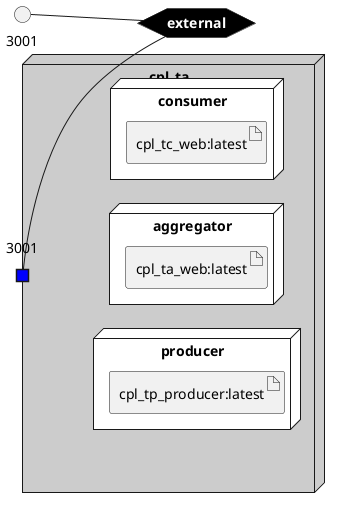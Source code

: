 @startuml

left to right direction


hexagon external #black [
    <b><color:white>external</color></b>
]
    
interface 3001
3001 -- external
    




node "cpl_ta" #cccccc {

    portin "3001" as cpl_taPort3001 #blue
    cpl_taPort3001 -- external



node "consumer" as consumerService #white {


    artifact "cpl_tc_web:latest" as cpl_tc_weblatestimage
    
}
node "aggregator" as aggregatorService #white {


    artifact "cpl_ta_web:latest" as cpl_ta_weblatestimage
    
}
node "producer" as producerService #white {


    artifact "cpl_tp_producer:latest" as cpl_tp_producerlatestimage
    
}

}


@enduml
